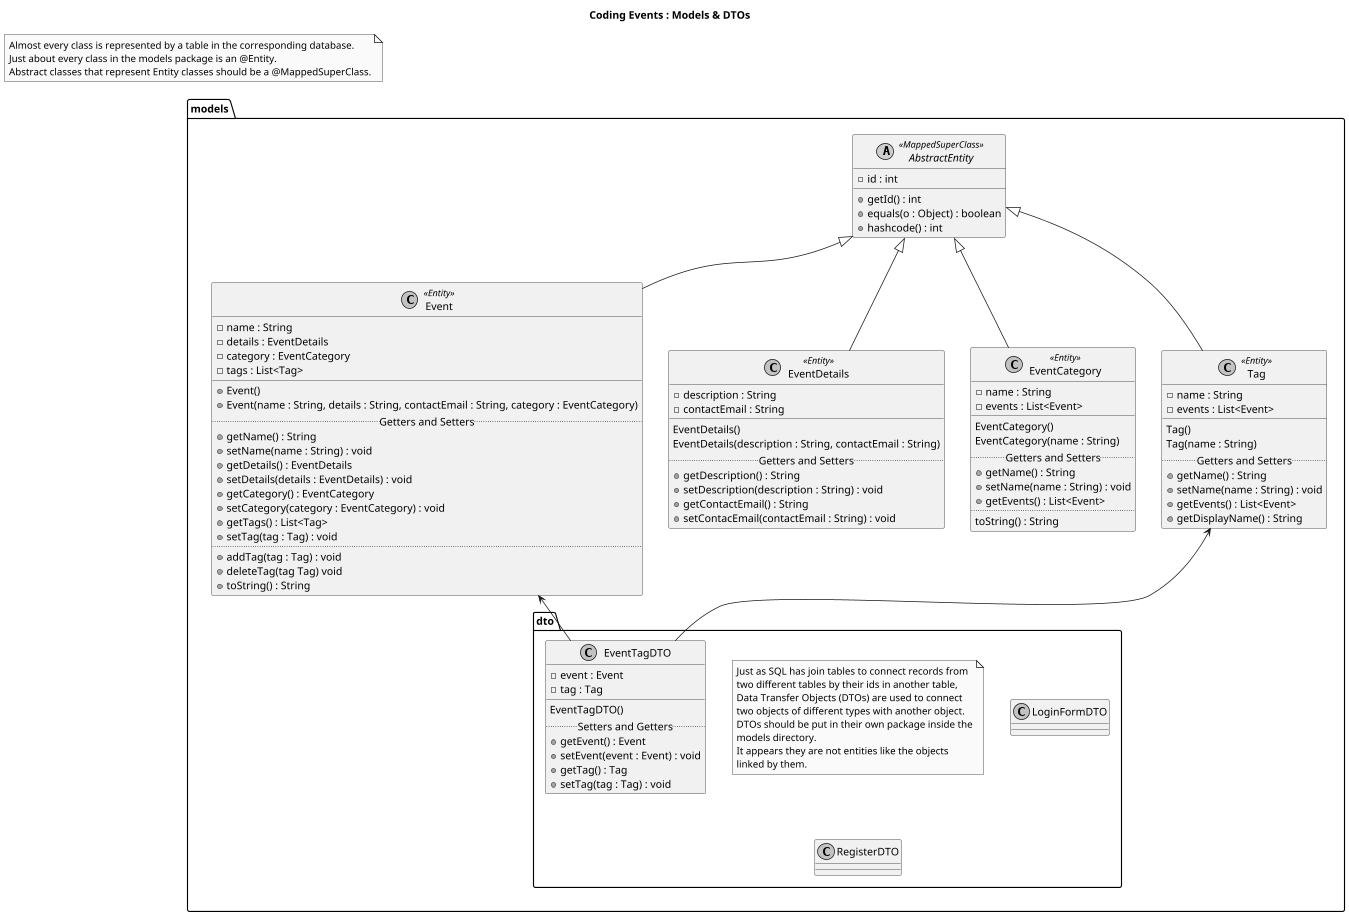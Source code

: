 @startuml

title Coding Events : Models & DTOs

skinparam monochrome true
scale 0.75

note as ModelNote
Almost every class is represented by a table in the corresponding database.
Just about every class in the models package is an @Entity.
Abstract classes that represent Entity classes should be a @MappedSuperClass.
endnote

' Entities are in the models directory
package models {
    package "dto" as dtos {

        note as DTONote
        Just as SQL has join tables to connect records from
        two different tables by their ids in another table,
        Data Transfer Objects (DTOs) are used to connect
        two objects of different types with another object.
        DTOs should be put in their own package inside the
        models directory.
        It appears they are not entities like the objects
        linked by them.
        endnote

        class EventTagDTO {
            -event : Event
            -tag : Tag
            __
            EventTagDTO()
            ..Setters and Getters..
            +getEvent() : Event
            +setEvent(event : Event) : void
            +getTag() : Tag
            +setTag(tag : Tag) : void
        }

        class LoginFormDTO {

        }

        class RegisterDTO {}
    }

    abstract class AbstractEntity <<MappedSuperClass>> {
        -id : int
        +getId() : int
        +equals(o : Object) : boolean
        +hashcode() : int
    }
    class Event <<Entity>> extends AbstractEntity {
        -name : String
        -details : EventDetails /' OneToOne '/
        -category : EventCategory /' OneToMany '/
        -tags : List<Tag> /' {final} '/
        __
        +Event()
        +Event(name : String, details : String, contactEmail : String, category : EventCategory)
        .. Getters and Setters ..
        +getName() : String
        +setName(name : String) : void
        +getDetails() : EventDetails
        +setDetails(details : EventDetails) : void
        +getCategory() : EventCategory
        +setCategory(category : EventCategory) : void
        +getTags() : List<Tag>
        +setTag(tag : Tag) : void
        ..
        +addTag(tag : Tag) : void
        +deleteTag(tag Tag) void
        +toString() : String
    }
    class EventDetails <<Entity>> extends AbstractEntity {
        -description : String
        -contactEmail : String
        __
        EventDetails()
        EventDetails(description : String, contactEmail : String)
        .. Getters and Setters ..
        +getDescription() : String
        +setDescription(description : String) : void
        +getContactEmail() : String
        +setContacEmail(contactEmail : String) : void
    }
    class EventCategory <<Entity>> extends AbstractEntity {
        -name : String
        -events : List<Event>   /' {final}, OneToMany(mappedBy="category") '/
        __
        EventCategory()
        EventCategory(name : String)
        ..Getters and Setters..
        +getName() : String
        +setName(name : String) : void
        +getEvents() : List<Event>
        ..
        toString() : String
    }
    class Tag <<Entity>> extends AbstractEntity {
        -name : String
        -events : List<Event> /' {final}, ManyToMany(mappedBy="tags") '/
        __
        Tag()
        Tag(name : String)
        ..Getters and Setters..
        +getName() : String
        +setName(name : String) : void
        +getEvents() : List<Event>
        +getDisplayName() : String
    }

'    Tag .[hidden]. ModelNote
    Event <-- EventTagDTO
    Tag <-- EventTagDTO
}

ModelNote .[hidden]down. models


@enduml